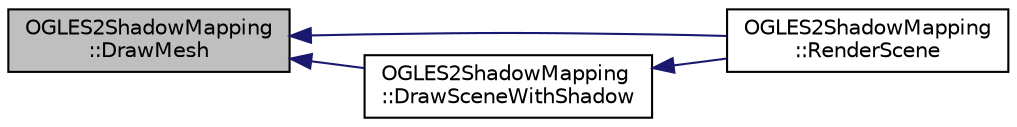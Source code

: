 digraph "OGLES2ShadowMapping::DrawMesh"
{
  edge [fontname="Helvetica",fontsize="10",labelfontname="Helvetica",labelfontsize="10"];
  node [fontname="Helvetica",fontsize="10",shape=record];
  rankdir="LR";
  Node1 [label="OGLES2ShadowMapping\l::DrawMesh",height=0.2,width=0.4,color="black", fillcolor="grey75", style="filled", fontcolor="black"];
  Node1 -> Node2 [dir="back",color="midnightblue",fontsize="10",style="solid"];
  Node2 [label="OGLES2ShadowMapping\l::RenderScene",height=0.2,width=0.4,color="black", fillcolor="white", style="filled",URL="$class_o_g_l_e_s2_shadow_mapping.html#ac5ec67d502f806510955a3a7088aa2d4"];
  Node1 -> Node3 [dir="back",color="midnightblue",fontsize="10",style="solid"];
  Node3 [label="OGLES2ShadowMapping\l::DrawSceneWithShadow",height=0.2,width=0.4,color="black", fillcolor="white", style="filled",URL="$class_o_g_l_e_s2_shadow_mapping.html#a052536583d3c04b9847491f3bcbad4db"];
  Node3 -> Node2 [dir="back",color="midnightblue",fontsize="10",style="solid"];
}
